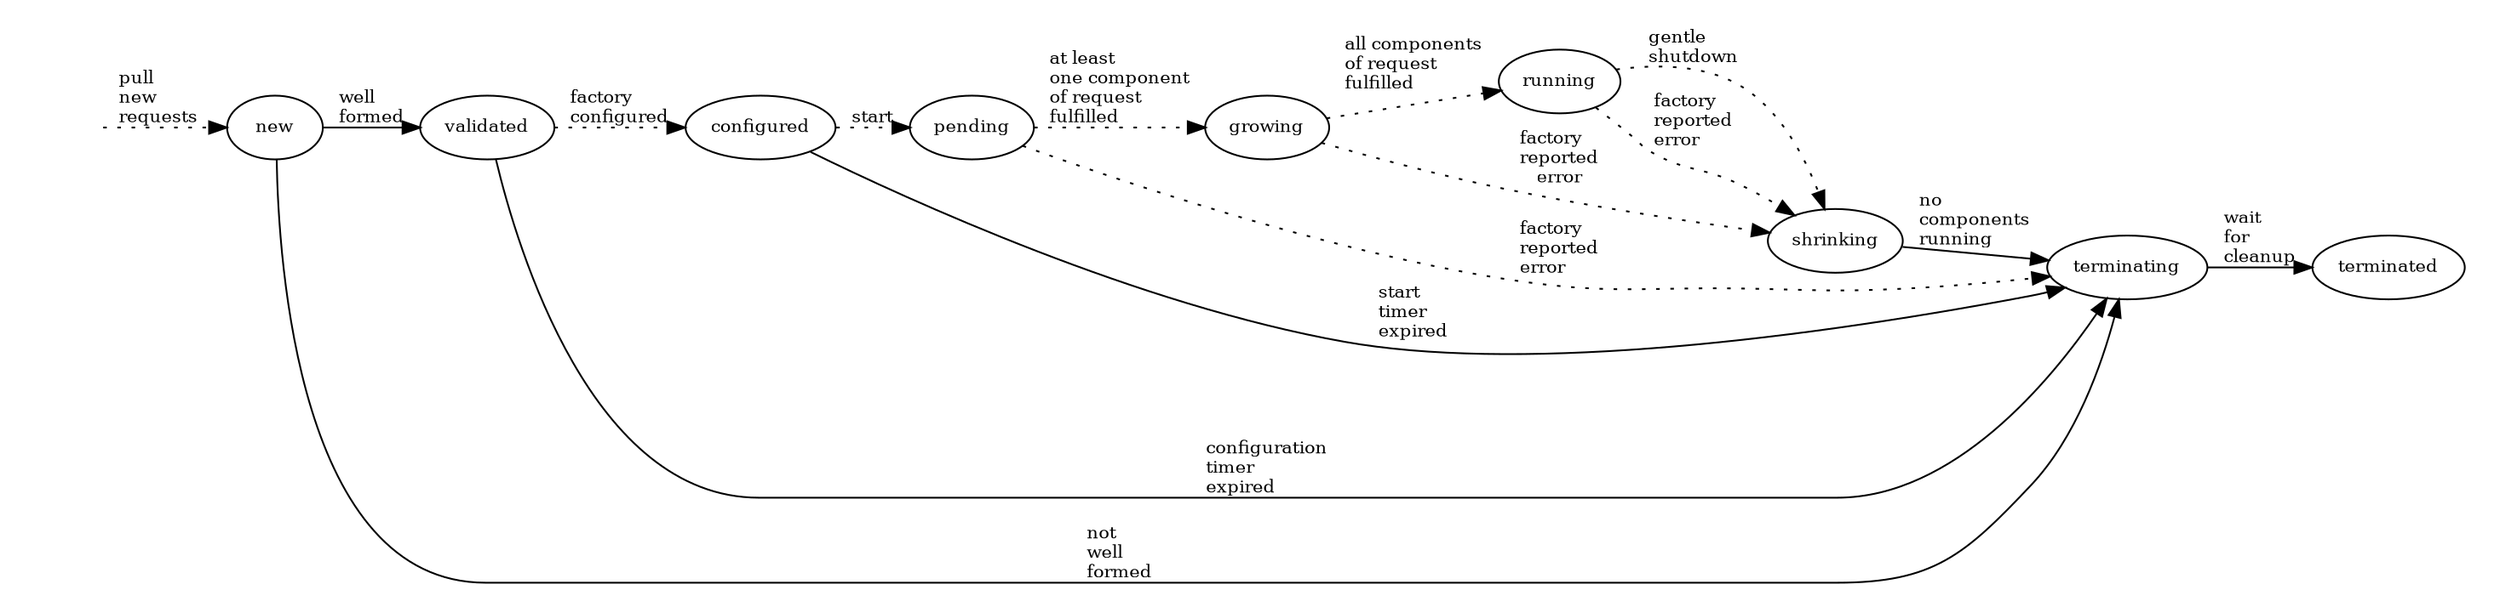 digraph requests {
    compound = true;
    #concentrate = true;
    ratio = compress;
    size="20";
    rankdir="LR";

    ranksep = 0.25;
    nodesep = 0.25;

    node [fontsize=10]
    edge [fontsize=10];

    infoservice [shape = none ][ label = "" ];

    subgraph cluster_normalstates {
        style = invis;
        new;
        validated;
        configured;
        pending;
        growing;
        running;
    }

    subgraph cluster_endingstates {
        style = invis;
        shrinking;
        terminating;
        terminated;
    }

    infoservice -> new [ style = dotted ][ label = "pull\lnew\lrequests\l" ];

    new -> validated   [ label = "well\lformed" ];
    new -> terminating [ label = "not\lwell\lformed\l" ];

    validated -> configured  [ label = "factory\lconfigured\l" ][ style = dotted ];
    validated -> terminating [ label = "configuration\ltimer\lexpired\l" ];

    configured -> pending     [ label = "start" ][ style = dotted ];
    configured -> terminating [ label = "start\ltimer\lexpired\l" ];

    pending    -> growing     [ label = "at least\lone component\lof request\lfulfilled\l" ][ style = dotted ];
    pending    -> terminating [ label = "factory\lreported\lerror\l" ][ style = dotted ];

    growing    -> running     [ label = "all components\lof request\lfulfilled\l" ][ style = dotted ];
    growing    -> shrinking   [ label = "factory\lreported\lerror" ][ style = dotted ];

    running    -> shrinking   [ label = "\lgentle\lshutdown\l" ][ style = dotted ];
    running    -> shrinking   [ label = "factory\lreported\lerror\l" ][ style = dotted ];

    shrinking  -> terminating [ label = "no\lcomponents\lrunning\l"][ styel = dotted ];


    terminating -> terminated [ label = "wait\lfor\lcleanup\l" ];
}
